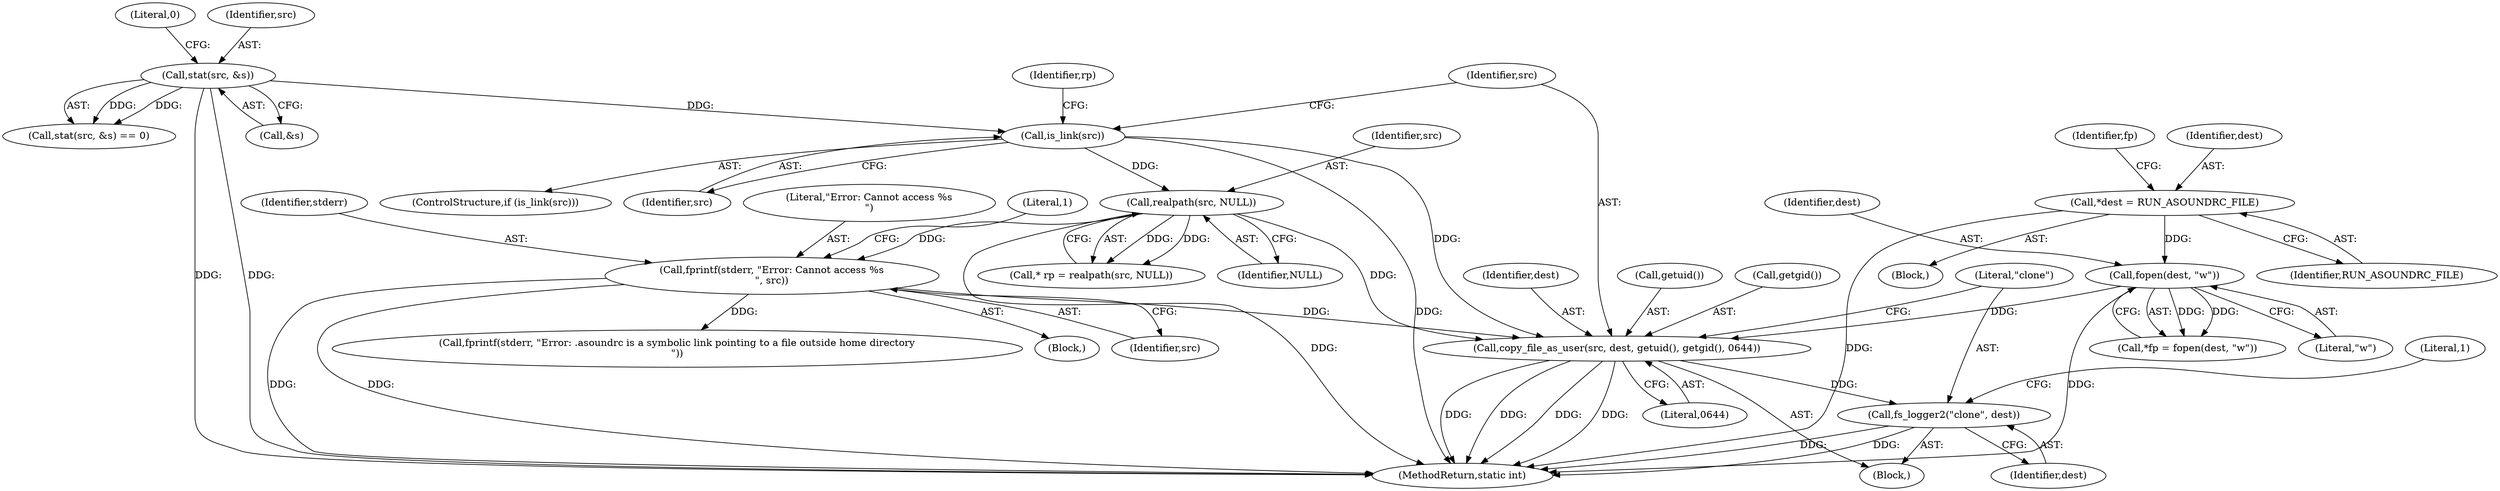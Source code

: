 digraph "0_firejail_903fd8a0789ca3cc3c21d84cd0282481515592ef_2@API" {
"1000195" [label="(Call,copy_file_as_user(src, dest, getuid(), getgid(), 0644))"];
"1000169" [label="(Call,fprintf(stderr, \"Error: Cannot access %s\n\", src))"];
"1000162" [label="(Call,realpath(src, NULL))"];
"1000156" [label="(Call,is_link(src))"];
"1000149" [label="(Call,stat(src, &s))"];
"1000117" [label="(Call,fopen(dest, \"w\"))"];
"1000111" [label="(Call,*dest = RUN_ASOUNDRC_FILE)"];
"1000201" [label="(Call,fs_logger2(\"clone\", dest))"];
"1000197" [label="(Identifier,dest)"];
"1000161" [label="(Identifier,rp)"];
"1000164" [label="(Identifier,NULL)"];
"1000170" [label="(Identifier,stderr)"];
"1000160" [label="(Call,* rp = realpath(src, NULL))"];
"1000149" [label="(Call,stat(src, &s))"];
"1000155" [label="(ControlStructure,if (is_link(src)))"];
"1000153" [label="(Literal,0)"];
"1000203" [label="(Identifier,dest)"];
"1000195" [label="(Call,copy_file_as_user(src, dest, getuid(), getgid(), 0644))"];
"1000201" [label="(Call,fs_logger2(\"clone\", dest))"];
"1000202" [label="(Literal,\"clone\")"];
"1000163" [label="(Identifier,src)"];
"1000198" [label="(Call,getuid())"];
"1000156" [label="(Call,is_link(src))"];
"1000157" [label="(Identifier,src)"];
"1000150" [label="(Identifier,src)"];
"1000112" [label="(Identifier,dest)"];
"1000200" [label="(Literal,0644)"];
"1000154" [label="(Block,)"];
"1000205" [label="(Literal,1)"];
"1000151" [label="(Call,&s)"];
"1000188" [label="(Call,fprintf(stderr, \"Error: .asoundrc is a symbolic link pointing to a file outside home directory\n\"))"];
"1000119" [label="(Literal,\"w\")"];
"1000199" [label="(Call,getgid())"];
"1000162" [label="(Call,realpath(src, NULL))"];
"1000148" [label="(Call,stat(src, &s) == 0)"];
"1000113" [label="(Identifier,RUN_ASOUNDRC_FILE)"];
"1000117" [label="(Call,fopen(dest, \"w\"))"];
"1000107" [label="(Block,)"];
"1000169" [label="(Call,fprintf(stderr, \"Error: Cannot access %s\n\", src))"];
"1000115" [label="(Call,*fp = fopen(dest, \"w\"))"];
"1000208" [label="(MethodReturn,static int)"];
"1000116" [label="(Identifier,fp)"];
"1000171" [label="(Literal,\"Error: Cannot access %s\n\")"];
"1000168" [label="(Block,)"];
"1000111" [label="(Call,*dest = RUN_ASOUNDRC_FILE)"];
"1000172" [label="(Identifier,src)"];
"1000118" [label="(Identifier,dest)"];
"1000174" [label="(Literal,1)"];
"1000196" [label="(Identifier,src)"];
"1000195" -> "1000154"  [label="AST: "];
"1000195" -> "1000200"  [label="CFG: "];
"1000196" -> "1000195"  [label="AST: "];
"1000197" -> "1000195"  [label="AST: "];
"1000198" -> "1000195"  [label="AST: "];
"1000199" -> "1000195"  [label="AST: "];
"1000200" -> "1000195"  [label="AST: "];
"1000202" -> "1000195"  [label="CFG: "];
"1000195" -> "1000208"  [label="DDG: "];
"1000195" -> "1000208"  [label="DDG: "];
"1000195" -> "1000208"  [label="DDG: "];
"1000195" -> "1000208"  [label="DDG: "];
"1000169" -> "1000195"  [label="DDG: "];
"1000156" -> "1000195"  [label="DDG: "];
"1000162" -> "1000195"  [label="DDG: "];
"1000117" -> "1000195"  [label="DDG: "];
"1000195" -> "1000201"  [label="DDG: "];
"1000169" -> "1000168"  [label="AST: "];
"1000169" -> "1000172"  [label="CFG: "];
"1000170" -> "1000169"  [label="AST: "];
"1000171" -> "1000169"  [label="AST: "];
"1000172" -> "1000169"  [label="AST: "];
"1000174" -> "1000169"  [label="CFG: "];
"1000169" -> "1000208"  [label="DDG: "];
"1000169" -> "1000208"  [label="DDG: "];
"1000162" -> "1000169"  [label="DDG: "];
"1000169" -> "1000188"  [label="DDG: "];
"1000162" -> "1000160"  [label="AST: "];
"1000162" -> "1000164"  [label="CFG: "];
"1000163" -> "1000162"  [label="AST: "];
"1000164" -> "1000162"  [label="AST: "];
"1000160" -> "1000162"  [label="CFG: "];
"1000162" -> "1000208"  [label="DDG: "];
"1000162" -> "1000160"  [label="DDG: "];
"1000162" -> "1000160"  [label="DDG: "];
"1000156" -> "1000162"  [label="DDG: "];
"1000156" -> "1000155"  [label="AST: "];
"1000156" -> "1000157"  [label="CFG: "];
"1000157" -> "1000156"  [label="AST: "];
"1000161" -> "1000156"  [label="CFG: "];
"1000196" -> "1000156"  [label="CFG: "];
"1000156" -> "1000208"  [label="DDG: "];
"1000149" -> "1000156"  [label="DDG: "];
"1000149" -> "1000148"  [label="AST: "];
"1000149" -> "1000151"  [label="CFG: "];
"1000150" -> "1000149"  [label="AST: "];
"1000151" -> "1000149"  [label="AST: "];
"1000153" -> "1000149"  [label="CFG: "];
"1000149" -> "1000208"  [label="DDG: "];
"1000149" -> "1000208"  [label="DDG: "];
"1000149" -> "1000148"  [label="DDG: "];
"1000149" -> "1000148"  [label="DDG: "];
"1000117" -> "1000115"  [label="AST: "];
"1000117" -> "1000119"  [label="CFG: "];
"1000118" -> "1000117"  [label="AST: "];
"1000119" -> "1000117"  [label="AST: "];
"1000115" -> "1000117"  [label="CFG: "];
"1000117" -> "1000208"  [label="DDG: "];
"1000117" -> "1000115"  [label="DDG: "];
"1000117" -> "1000115"  [label="DDG: "];
"1000111" -> "1000117"  [label="DDG: "];
"1000111" -> "1000107"  [label="AST: "];
"1000111" -> "1000113"  [label="CFG: "];
"1000112" -> "1000111"  [label="AST: "];
"1000113" -> "1000111"  [label="AST: "];
"1000116" -> "1000111"  [label="CFG: "];
"1000111" -> "1000208"  [label="DDG: "];
"1000201" -> "1000154"  [label="AST: "];
"1000201" -> "1000203"  [label="CFG: "];
"1000202" -> "1000201"  [label="AST: "];
"1000203" -> "1000201"  [label="AST: "];
"1000205" -> "1000201"  [label="CFG: "];
"1000201" -> "1000208"  [label="DDG: "];
"1000201" -> "1000208"  [label="DDG: "];
}

